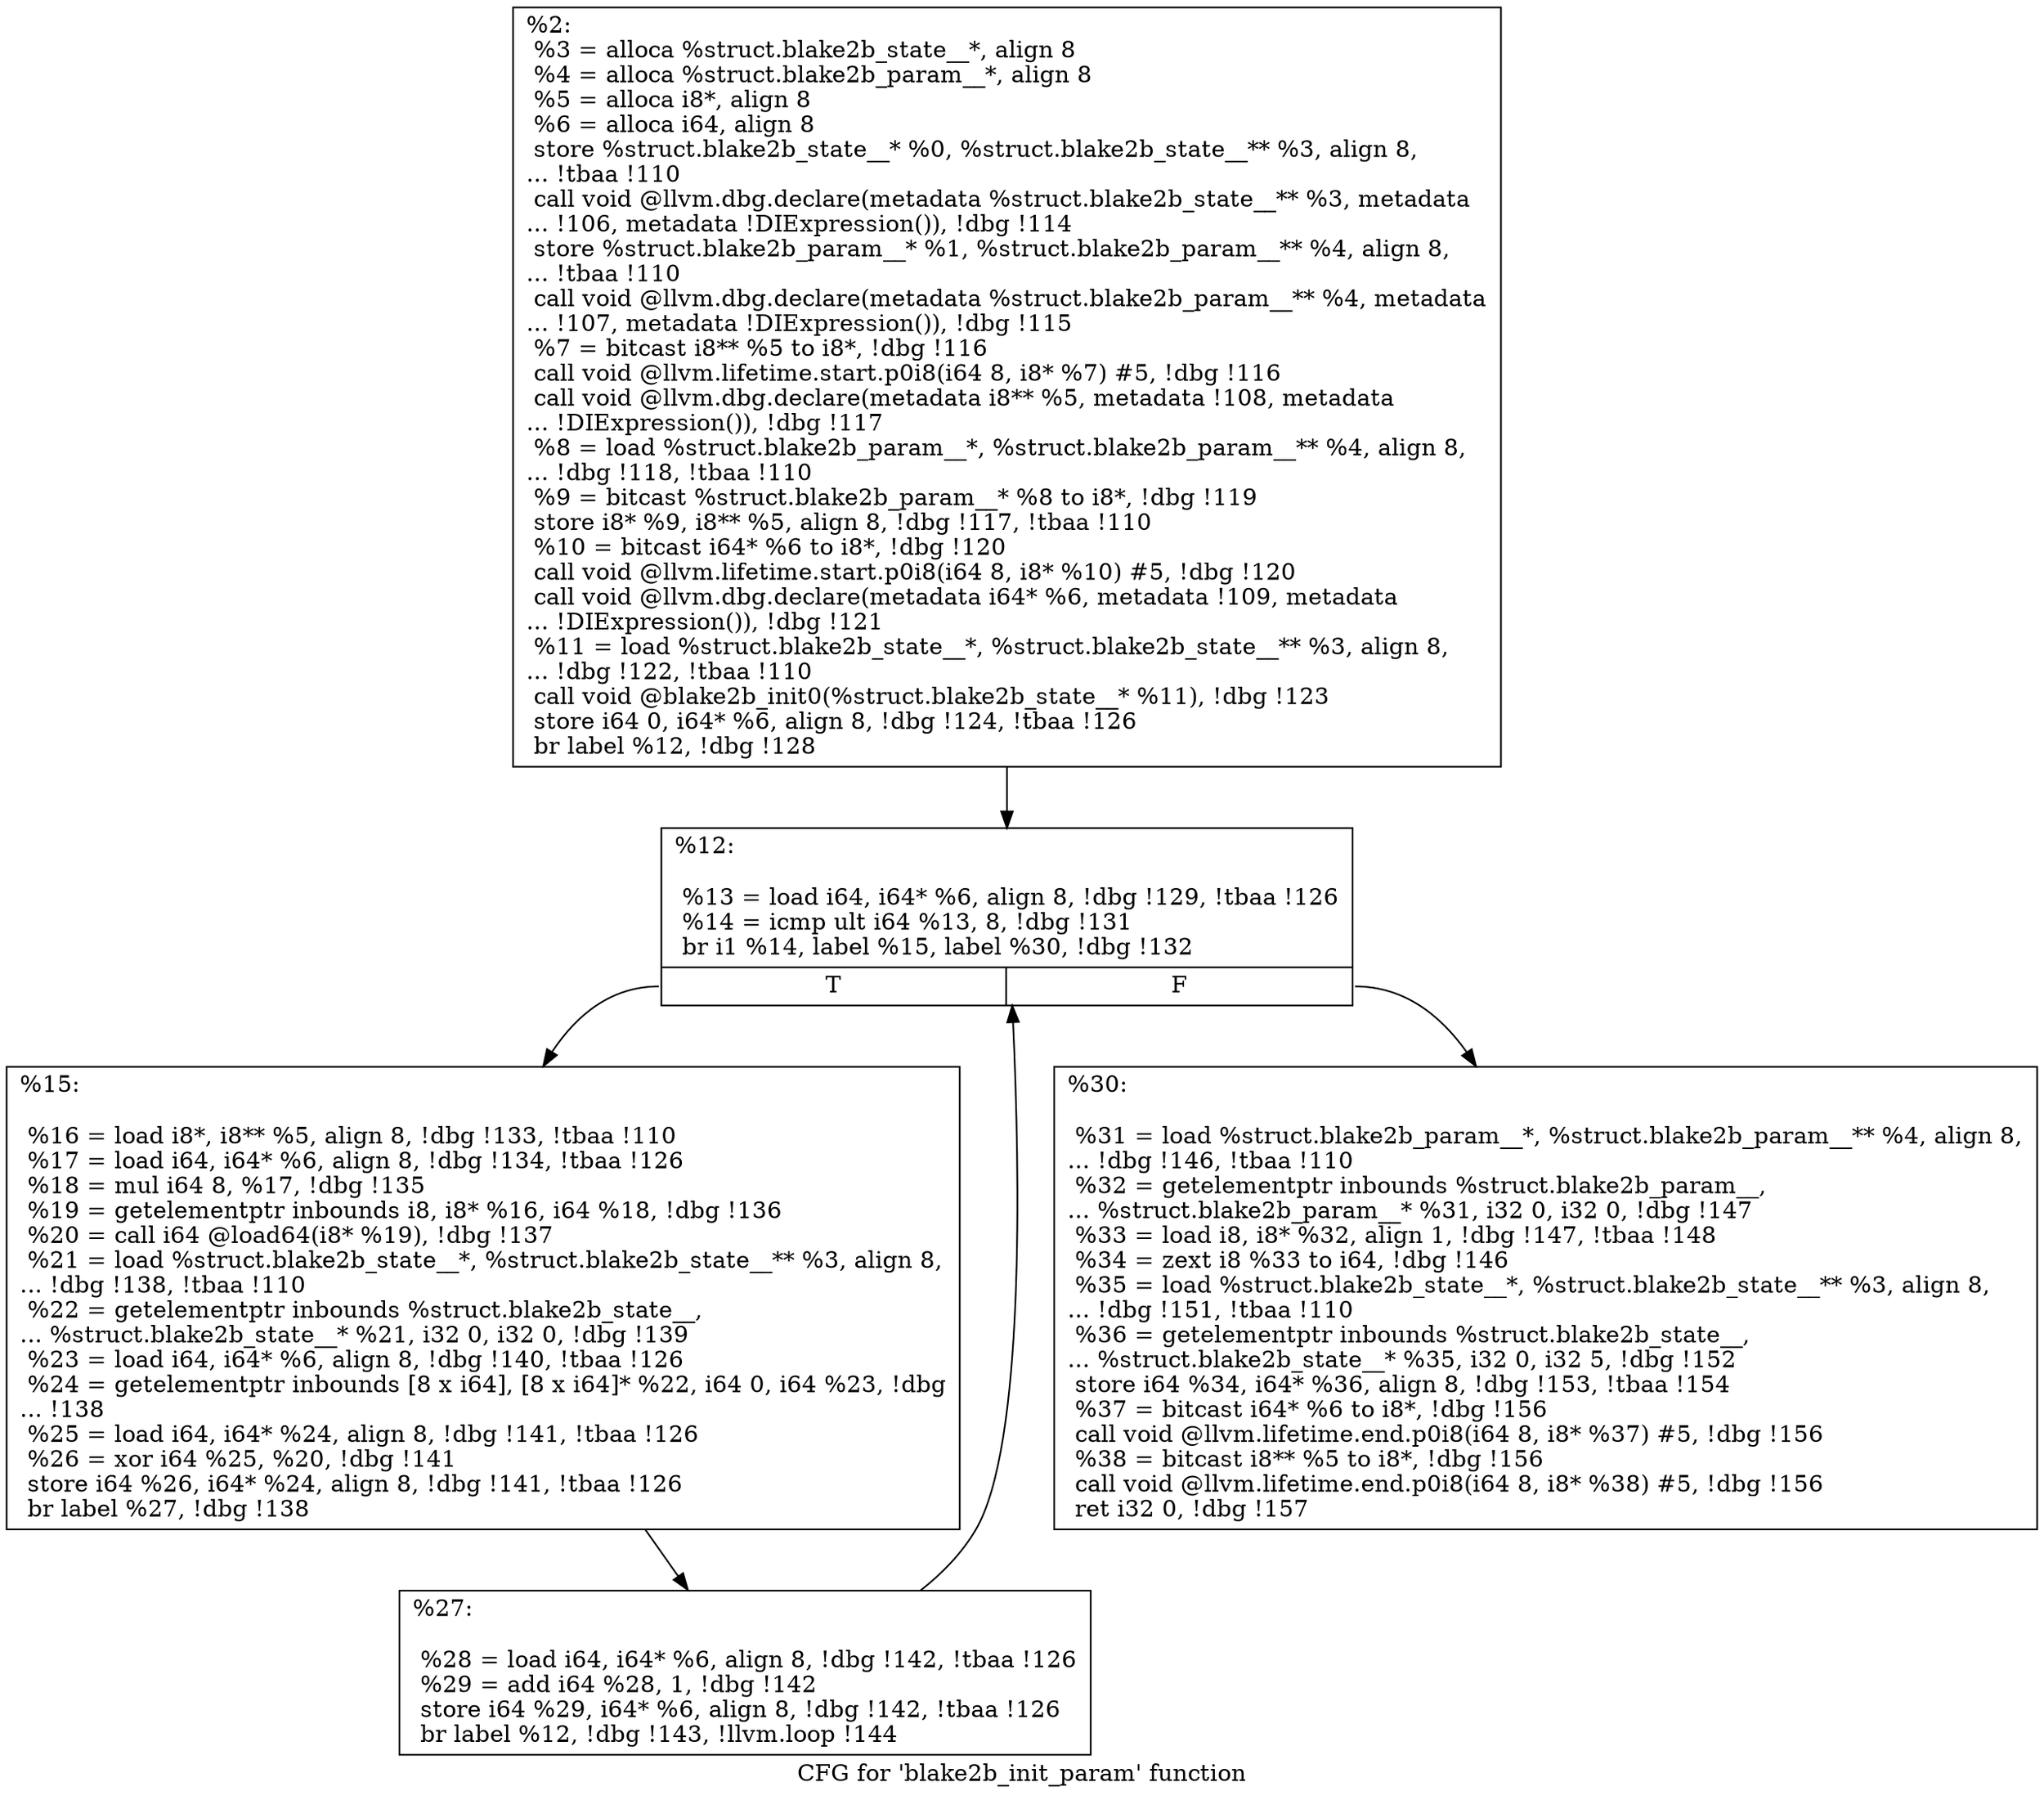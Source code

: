 digraph "CFG for 'blake2b_init_param' function" {
	label="CFG for 'blake2b_init_param' function";

	Node0x1c09690 [shape=record,label="{%2:\l  %3 = alloca %struct.blake2b_state__*, align 8\l  %4 = alloca %struct.blake2b_param__*, align 8\l  %5 = alloca i8*, align 8\l  %6 = alloca i64, align 8\l  store %struct.blake2b_state__* %0, %struct.blake2b_state__** %3, align 8,\l... !tbaa !110\l  call void @llvm.dbg.declare(metadata %struct.blake2b_state__** %3, metadata\l... !106, metadata !DIExpression()), !dbg !114\l  store %struct.blake2b_param__* %1, %struct.blake2b_param__** %4, align 8,\l... !tbaa !110\l  call void @llvm.dbg.declare(metadata %struct.blake2b_param__** %4, metadata\l... !107, metadata !DIExpression()), !dbg !115\l  %7 = bitcast i8** %5 to i8*, !dbg !116\l  call void @llvm.lifetime.start.p0i8(i64 8, i8* %7) #5, !dbg !116\l  call void @llvm.dbg.declare(metadata i8** %5, metadata !108, metadata\l... !DIExpression()), !dbg !117\l  %8 = load %struct.blake2b_param__*, %struct.blake2b_param__** %4, align 8,\l... !dbg !118, !tbaa !110\l  %9 = bitcast %struct.blake2b_param__* %8 to i8*, !dbg !119\l  store i8* %9, i8** %5, align 8, !dbg !117, !tbaa !110\l  %10 = bitcast i64* %6 to i8*, !dbg !120\l  call void @llvm.lifetime.start.p0i8(i64 8, i8* %10) #5, !dbg !120\l  call void @llvm.dbg.declare(metadata i64* %6, metadata !109, metadata\l... !DIExpression()), !dbg !121\l  %11 = load %struct.blake2b_state__*, %struct.blake2b_state__** %3, align 8,\l... !dbg !122, !tbaa !110\l  call void @blake2b_init0(%struct.blake2b_state__* %11), !dbg !123\l  store i64 0, i64* %6, align 8, !dbg !124, !tbaa !126\l  br label %12, !dbg !128\l}"];
	Node0x1c09690 -> Node0x1c10840;
	Node0x1c10840 [shape=record,label="{%12:\l\l  %13 = load i64, i64* %6, align 8, !dbg !129, !tbaa !126\l  %14 = icmp ult i64 %13, 8, !dbg !131\l  br i1 %14, label %15, label %30, !dbg !132\l|{<s0>T|<s1>F}}"];
	Node0x1c10840:s0 -> Node0x1c10890;
	Node0x1c10840:s1 -> Node0x1c10930;
	Node0x1c10890 [shape=record,label="{%15:\l\l  %16 = load i8*, i8** %5, align 8, !dbg !133, !tbaa !110\l  %17 = load i64, i64* %6, align 8, !dbg !134, !tbaa !126\l  %18 = mul i64 8, %17, !dbg !135\l  %19 = getelementptr inbounds i8, i8* %16, i64 %18, !dbg !136\l  %20 = call i64 @load64(i8* %19), !dbg !137\l  %21 = load %struct.blake2b_state__*, %struct.blake2b_state__** %3, align 8,\l... !dbg !138, !tbaa !110\l  %22 = getelementptr inbounds %struct.blake2b_state__,\l... %struct.blake2b_state__* %21, i32 0, i32 0, !dbg !139\l  %23 = load i64, i64* %6, align 8, !dbg !140, !tbaa !126\l  %24 = getelementptr inbounds [8 x i64], [8 x i64]* %22, i64 0, i64 %23, !dbg\l... !138\l  %25 = load i64, i64* %24, align 8, !dbg !141, !tbaa !126\l  %26 = xor i64 %25, %20, !dbg !141\l  store i64 %26, i64* %24, align 8, !dbg !141, !tbaa !126\l  br label %27, !dbg !138\l}"];
	Node0x1c10890 -> Node0x1c108e0;
	Node0x1c108e0 [shape=record,label="{%27:\l\l  %28 = load i64, i64* %6, align 8, !dbg !142, !tbaa !126\l  %29 = add i64 %28, 1, !dbg !142\l  store i64 %29, i64* %6, align 8, !dbg !142, !tbaa !126\l  br label %12, !dbg !143, !llvm.loop !144\l}"];
	Node0x1c108e0 -> Node0x1c10840;
	Node0x1c10930 [shape=record,label="{%30:\l\l  %31 = load %struct.blake2b_param__*, %struct.blake2b_param__** %4, align 8,\l... !dbg !146, !tbaa !110\l  %32 = getelementptr inbounds %struct.blake2b_param__,\l... %struct.blake2b_param__* %31, i32 0, i32 0, !dbg !147\l  %33 = load i8, i8* %32, align 1, !dbg !147, !tbaa !148\l  %34 = zext i8 %33 to i64, !dbg !146\l  %35 = load %struct.blake2b_state__*, %struct.blake2b_state__** %3, align 8,\l... !dbg !151, !tbaa !110\l  %36 = getelementptr inbounds %struct.blake2b_state__,\l... %struct.blake2b_state__* %35, i32 0, i32 5, !dbg !152\l  store i64 %34, i64* %36, align 8, !dbg !153, !tbaa !154\l  %37 = bitcast i64* %6 to i8*, !dbg !156\l  call void @llvm.lifetime.end.p0i8(i64 8, i8* %37) #5, !dbg !156\l  %38 = bitcast i8** %5 to i8*, !dbg !156\l  call void @llvm.lifetime.end.p0i8(i64 8, i8* %38) #5, !dbg !156\l  ret i32 0, !dbg !157\l}"];
}
